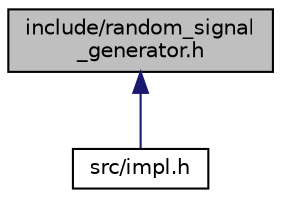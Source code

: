 digraph "include/random_signal_generator.h"
{
  edge [fontname="Helvetica",fontsize="10",labelfontname="Helvetica",labelfontsize="10"];
  node [fontname="Helvetica",fontsize="10",shape=record];
  Node4 [label="include/random_signal\l_generator.h",height=0.2,width=0.4,color="black", fillcolor="grey75", style="filled", fontcolor="black"];
  Node4 -> Node5 [dir="back",color="midnightblue",fontsize="10",style="solid",fontname="Helvetica"];
  Node5 [label="src/impl.h",height=0.2,width=0.4,color="black", fillcolor="white", style="filled",URL="$impl_8h.html",tooltip="Defines the impl class. "];
}
